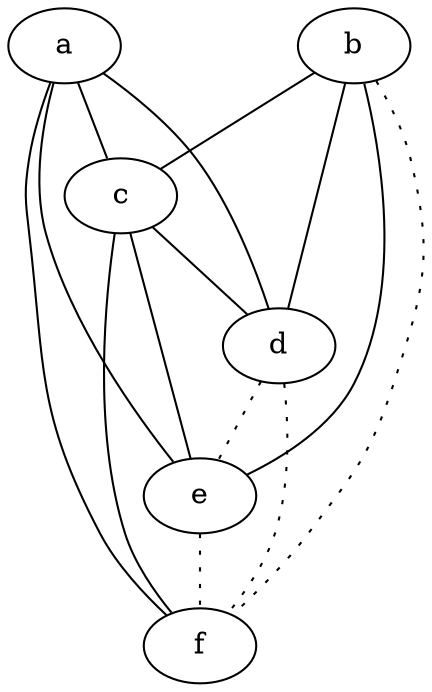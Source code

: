 graph {
a -- c;
a -- d;
a -- e;
a -- f;
b -- c;
b -- d;
b -- e;
b -- f [style=dotted];
c -- d;
c -- e;
c -- f;
d -- e [style=dotted];
d -- f [style=dotted];
e -- f [style=dotted];
}
